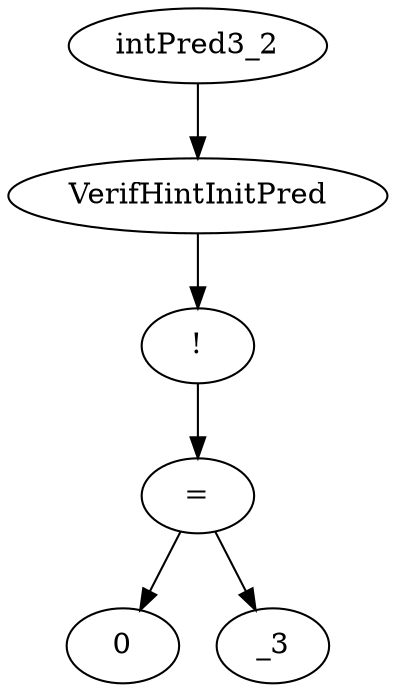 digraph dag {
0 [label="intPred3_2"];
1 [label="VerifHintInitPred"];
2 [label="!"];
3 [label="="];
4 [label="0"];
5 [label="_3"];
"0" -> "1"[label=""]
"1" -> "2"[label=""]
"2" -> "3"[label=""]
"3" -> "5"[label=""]
"3" -> "4"[label=""]
}
